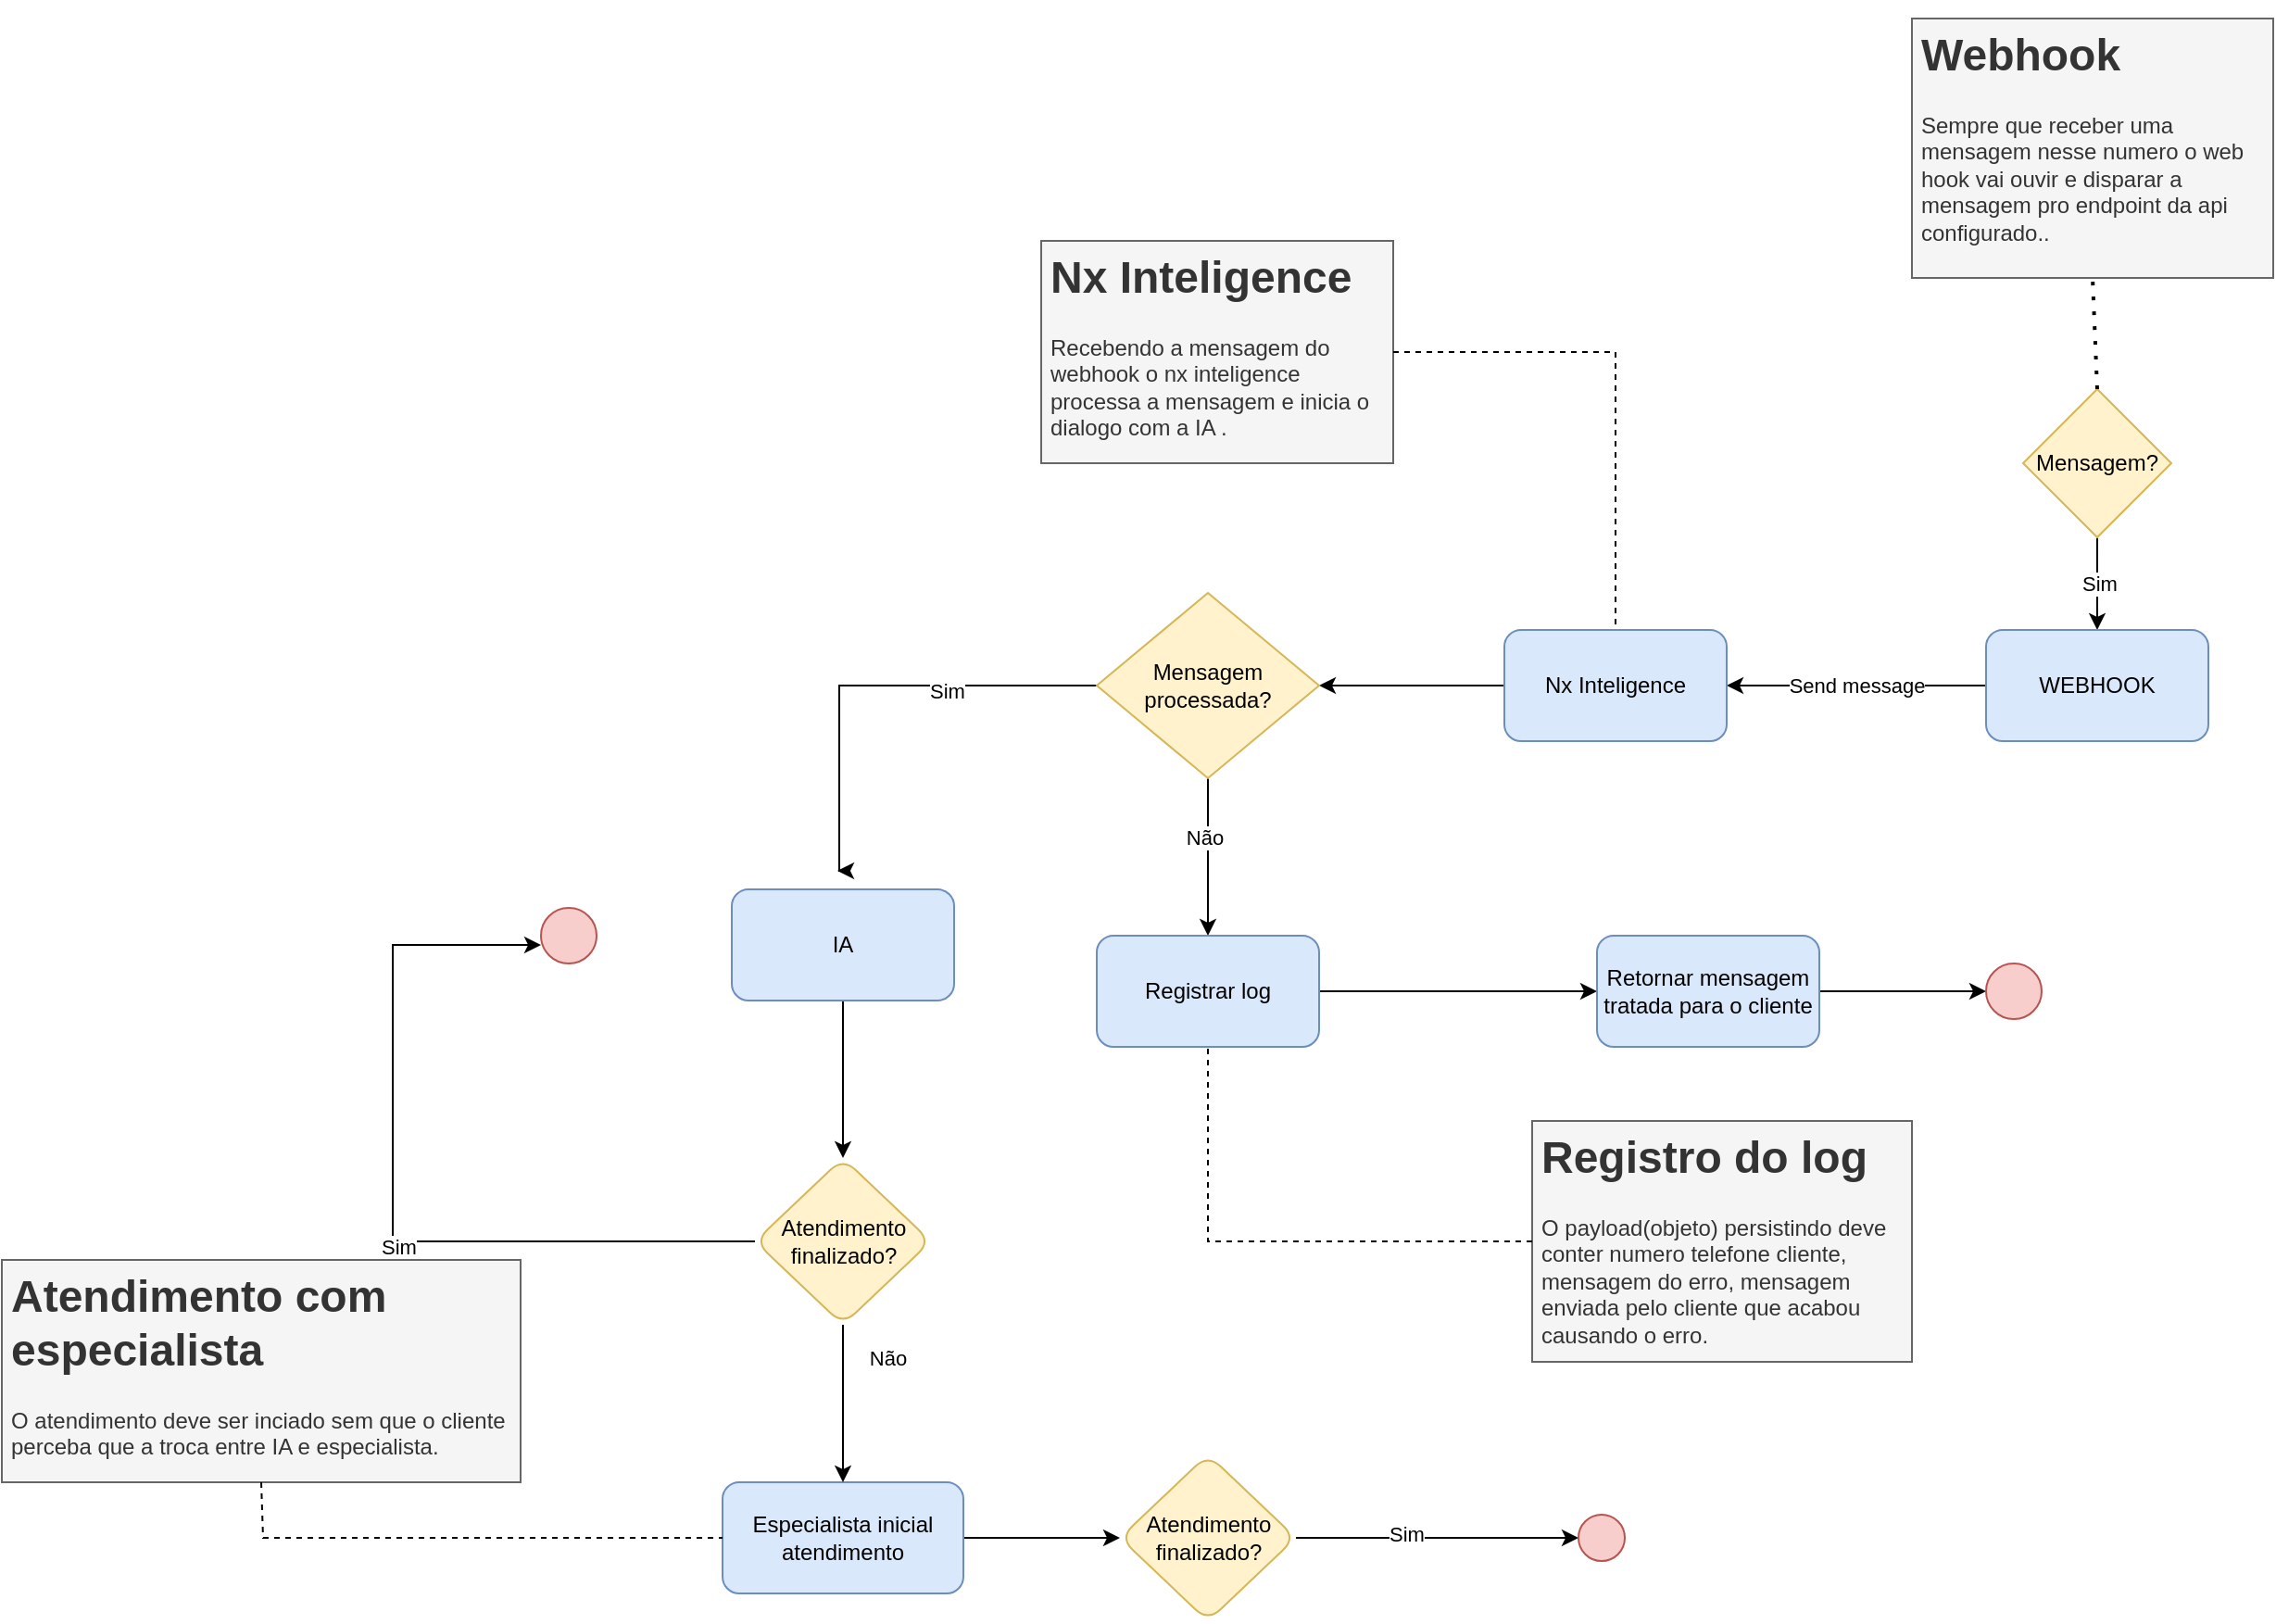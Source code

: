 <mxfile version="21.8.2" type="github">
  <diagram id="C5RBs43oDa-KdzZeNtuy" name="Page-1">
    <mxGraphModel dx="3728" dy="1937" grid="1" gridSize="10" guides="1" tooltips="1" connect="1" arrows="1" fold="1" page="1" pageScale="1" pageWidth="827" pageHeight="1169" math="0" shadow="0">
      <root>
        <mxCell id="WIyWlLk6GJQsqaUBKTNV-0" />
        <mxCell id="WIyWlLk6GJQsqaUBKTNV-1" parent="WIyWlLk6GJQsqaUBKTNV-0" />
        <mxCell id="pcaH_eXFJYUB4sByimKE-9" value="Send message" style="edgeStyle=orthogonalEdgeStyle;rounded=0;orthogonalLoop=1;jettySize=auto;html=1;" parent="WIyWlLk6GJQsqaUBKTNV-1" edge="1">
          <mxGeometry relative="1" as="geometry">
            <mxPoint x="80" y="340" as="targetPoint" />
            <mxPoint x="220" y="340" as="sourcePoint" />
          </mxGeometry>
        </mxCell>
        <mxCell id="pcaH_eXFJYUB4sByimKE-2" value="Sim" style="edgeStyle=orthogonalEdgeStyle;rounded=0;orthogonalLoop=1;jettySize=auto;html=1;entryX=0.5;entryY=0;entryDx=0;entryDy=0;" parent="WIyWlLk6GJQsqaUBKTNV-1" source="pcaH_eXFJYUB4sByimKE-3" edge="1">
          <mxGeometry relative="1" as="geometry">
            <mxPoint x="280" y="310" as="targetPoint" />
          </mxGeometry>
        </mxCell>
        <mxCell id="pcaH_eXFJYUB4sByimKE-1" value="&lt;h1&gt;Webhook&lt;/h1&gt;&lt;p&gt;Sempre que receber uma mensagem nesse numero o web hook vai ouvir e disparar a mensagem pro endpoint da api configurado..&lt;/p&gt;" style="text;html=1;strokeColor=#666666;fillColor=#f5f5f5;spacing=5;spacingTop=-20;whiteSpace=wrap;overflow=hidden;rounded=0;fontColor=#333333;" parent="WIyWlLk6GJQsqaUBKTNV-1" vertex="1">
          <mxGeometry x="180" y="-20" width="195" height="140" as="geometry" />
        </mxCell>
        <mxCell id="pcaH_eXFJYUB4sByimKE-3" value="Mensagem?" style="rhombus;whiteSpace=wrap;html=1;fillColor=#fff2cc;strokeColor=#d6b656;" parent="WIyWlLk6GJQsqaUBKTNV-1" vertex="1">
          <mxGeometry x="240" y="180" width="80" height="80" as="geometry" />
        </mxCell>
        <mxCell id="pcaH_eXFJYUB4sByimKE-25" style="edgeStyle=orthogonalEdgeStyle;rounded=0;orthogonalLoop=1;jettySize=auto;html=1;entryX=1;entryY=0.5;entryDx=0;entryDy=0;exitX=0;exitY=0.5;exitDx=0;exitDy=0;" parent="WIyWlLk6GJQsqaUBKTNV-1" source="pcaH_eXFJYUB4sByimKE-27" target="pcaH_eXFJYUB4sByimKE-50" edge="1">
          <mxGeometry relative="1" as="geometry">
            <mxPoint x="93" y="301.04" as="sourcePoint" />
            <mxPoint x="-160" y="300.04" as="targetPoint" />
            <Array as="points">
              <mxPoint x="-90" y="340" />
              <mxPoint x="-90" y="340" />
            </Array>
          </mxGeometry>
        </mxCell>
        <mxCell id="pcaH_eXFJYUB4sByimKE-20" value="" style="endArrow=none;dashed=1;html=1;dashPattern=1 3;strokeWidth=2;rounded=0;entryX=0.5;entryY=1;entryDx=0;entryDy=0;exitX=0.5;exitY=0;exitDx=0;exitDy=0;" parent="WIyWlLk6GJQsqaUBKTNV-1" source="pcaH_eXFJYUB4sByimKE-3" target="pcaH_eXFJYUB4sByimKE-1" edge="1">
          <mxGeometry width="50" height="50" relative="1" as="geometry">
            <mxPoint x="270" y="180" as="sourcePoint" />
            <mxPoint x="320" y="130" as="targetPoint" />
          </mxGeometry>
        </mxCell>
        <mxCell id="pcaH_eXFJYUB4sByimKE-23" value="&lt;h1&gt;Nx Inteligence&lt;/h1&gt;&lt;p&gt;Recebendo a mensagem do webhook o nx inteligence processa a mensagem e inicia o dialogo com a IA .&lt;/p&gt;" style="text;html=1;strokeColor=#666666;fillColor=#f5f5f5;spacing=5;spacingTop=-20;whiteSpace=wrap;overflow=hidden;rounded=0;fontColor=#333333;" parent="WIyWlLk6GJQsqaUBKTNV-1" vertex="1">
          <mxGeometry x="-290" y="100" width="190" height="120" as="geometry" />
        </mxCell>
        <mxCell id="pcaH_eXFJYUB4sByimKE-24" value="" style="endArrow=none;dashed=1;html=1;rounded=0;entryX=0.5;entryY=0;entryDx=0;entryDy=0;exitX=1;exitY=0.5;exitDx=0;exitDy=0;" parent="WIyWlLk6GJQsqaUBKTNV-1" source="pcaH_eXFJYUB4sByimKE-23" target="pcaH_eXFJYUB4sByimKE-27" edge="1">
          <mxGeometry width="50" height="50" relative="1" as="geometry">
            <mxPoint x="-180" y="258" as="sourcePoint" />
            <mxPoint x="10" y="250" as="targetPoint" />
            <Array as="points">
              <mxPoint x="-100" y="160" />
              <mxPoint x="20" y="160" />
              <mxPoint x="20" y="258" />
            </Array>
          </mxGeometry>
        </mxCell>
        <mxCell id="pcaH_eXFJYUB4sByimKE-26" value="WEBHOOK" style="rounded=1;whiteSpace=wrap;html=1;fillColor=#dae8fc;strokeColor=#6c8ebf;" parent="WIyWlLk6GJQsqaUBKTNV-1" vertex="1">
          <mxGeometry x="220" y="310" width="120" height="60" as="geometry" />
        </mxCell>
        <mxCell id="pcaH_eXFJYUB4sByimKE-27" value="Nx Inteligence" style="rounded=1;whiteSpace=wrap;html=1;fillColor=#dae8fc;strokeColor=#6c8ebf;" parent="WIyWlLk6GJQsqaUBKTNV-1" vertex="1">
          <mxGeometry x="-40" y="310" width="120" height="60" as="geometry" />
        </mxCell>
        <mxCell id="pcaH_eXFJYUB4sByimKE-31" style="edgeStyle=orthogonalEdgeStyle;rounded=0;orthogonalLoop=1;jettySize=auto;html=1;exitX=0.5;exitY=1;exitDx=0;exitDy=0;" parent="WIyWlLk6GJQsqaUBKTNV-1" source="pcaH_eXFJYUB4sByimKE-28" target="pcaH_eXFJYUB4sByimKE-68" edge="1">
          <mxGeometry relative="1" as="geometry">
            <mxPoint x="-397" y="586.5" as="targetPoint" />
          </mxGeometry>
        </mxCell>
        <mxCell id="pcaH_eXFJYUB4sByimKE-28" value="IA" style="rounded=1;whiteSpace=wrap;html=1;fillColor=#dae8fc;strokeColor=#6c8ebf;" parent="WIyWlLk6GJQsqaUBKTNV-1" vertex="1">
          <mxGeometry x="-457" y="450" width="120" height="60" as="geometry" />
        </mxCell>
        <mxCell id="pcaH_eXFJYUB4sByimKE-40" value="" style="edgeStyle=orthogonalEdgeStyle;rounded=0;orthogonalLoop=1;jettySize=auto;html=1;" parent="WIyWlLk6GJQsqaUBKTNV-1" source="pcaH_eXFJYUB4sByimKE-29" target="pcaH_eXFJYUB4sByimKE-39" edge="1">
          <mxGeometry relative="1" as="geometry" />
        </mxCell>
        <mxCell id="pcaH_eXFJYUB4sByimKE-29" value="Especialista inicial atendimento" style="rounded=1;whiteSpace=wrap;html=1;fillColor=#dae8fc;strokeColor=#6c8ebf;" parent="WIyWlLk6GJQsqaUBKTNV-1" vertex="1">
          <mxGeometry x="-462" y="770" width="130" height="60" as="geometry" />
        </mxCell>
        <mxCell id="pcaH_eXFJYUB4sByimKE-33" style="edgeStyle=orthogonalEdgeStyle;rounded=0;orthogonalLoop=1;jettySize=auto;html=1;exitX=0;exitY=0.5;exitDx=0;exitDy=0;" parent="WIyWlLk6GJQsqaUBKTNV-1" source="pcaH_eXFJYUB4sByimKE-68" edge="1">
          <mxGeometry relative="1" as="geometry">
            <mxPoint x="-560" y="480" as="targetPoint" />
            <mxPoint x="-437" y="626.5" as="sourcePoint" />
            <Array as="points">
              <mxPoint x="-640" y="640" />
              <mxPoint x="-640" y="480" />
            </Array>
          </mxGeometry>
        </mxCell>
        <mxCell id="pcaH_eXFJYUB4sByimKE-34" value="Sim&lt;br&gt;" style="edgeLabel;html=1;align=center;verticalAlign=middle;resizable=0;points=[];" parent="pcaH_eXFJYUB4sByimKE-33" vertex="1" connectable="0">
          <mxGeometry x="-0.113" y="3" relative="1" as="geometry">
            <mxPoint as="offset" />
          </mxGeometry>
        </mxCell>
        <mxCell id="pcaH_eXFJYUB4sByimKE-35" style="edgeStyle=orthogonalEdgeStyle;rounded=0;orthogonalLoop=1;jettySize=auto;html=1;entryX=0.5;entryY=0;entryDx=0;entryDy=0;exitX=0.5;exitY=1;exitDx=0;exitDy=0;" parent="WIyWlLk6GJQsqaUBKTNV-1" source="pcaH_eXFJYUB4sByimKE-68" target="pcaH_eXFJYUB4sByimKE-29" edge="1">
          <mxGeometry relative="1" as="geometry">
            <mxPoint x="-350" y="621.5" as="targetPoint" />
            <mxPoint x="-380" y="716" as="sourcePoint" />
            <Array as="points">
              <mxPoint x="-397" y="760" />
            </Array>
          </mxGeometry>
        </mxCell>
        <mxCell id="pcaH_eXFJYUB4sByimKE-36" value="Não" style="edgeLabel;html=1;align=center;verticalAlign=middle;resizable=0;points=[];" parent="pcaH_eXFJYUB4sByimKE-35" vertex="1" connectable="0">
          <mxGeometry x="-0.333" y="-1" relative="1" as="geometry">
            <mxPoint x="25" y="-11" as="offset" />
          </mxGeometry>
        </mxCell>
        <mxCell id="pcaH_eXFJYUB4sByimKE-43" value="" style="edgeStyle=orthogonalEdgeStyle;rounded=0;orthogonalLoop=1;jettySize=auto;html=1;" parent="WIyWlLk6GJQsqaUBKTNV-1" source="pcaH_eXFJYUB4sByimKE-39" target="pcaH_eXFJYUB4sByimKE-42" edge="1">
          <mxGeometry relative="1" as="geometry" />
        </mxCell>
        <mxCell id="pcaH_eXFJYUB4sByimKE-44" value="Sim" style="edgeLabel;html=1;align=center;verticalAlign=middle;resizable=0;points=[];" parent="pcaH_eXFJYUB4sByimKE-43" vertex="1" connectable="0">
          <mxGeometry x="-0.234" y="2" relative="1" as="geometry">
            <mxPoint x="1" as="offset" />
          </mxGeometry>
        </mxCell>
        <mxCell id="pcaH_eXFJYUB4sByimKE-39" value="Atendimento finalizado?" style="rhombus;whiteSpace=wrap;html=1;rounded=1;fillColor=#fff2cc;strokeColor=#d6b656;arcSize=19;" parent="WIyWlLk6GJQsqaUBKTNV-1" vertex="1">
          <mxGeometry x="-247.5" y="755" width="95" height="90" as="geometry" />
        </mxCell>
        <mxCell id="pcaH_eXFJYUB4sByimKE-42" value="" style="ellipse;whiteSpace=wrap;html=1;rounded=1;fillColor=#f8cecc;strokeColor=#b85450;" parent="WIyWlLk6GJQsqaUBKTNV-1" vertex="1">
          <mxGeometry y="787.5" width="25" height="25" as="geometry" />
        </mxCell>
        <mxCell id="pcaH_eXFJYUB4sByimKE-51" style="edgeStyle=orthogonalEdgeStyle;rounded=0;orthogonalLoop=1;jettySize=auto;html=1;exitX=0;exitY=0.5;exitDx=0;exitDy=0;" parent="WIyWlLk6GJQsqaUBKTNV-1" source="pcaH_eXFJYUB4sByimKE-50" edge="1">
          <mxGeometry relative="1" as="geometry">
            <mxPoint x="-400" y="440.0" as="targetPoint" />
            <mxPoint x="-349.929" y="330.059" as="sourcePoint" />
            <Array as="points">
              <mxPoint x="-399" y="340" />
            </Array>
          </mxGeometry>
        </mxCell>
        <mxCell id="pcaH_eXFJYUB4sByimKE-52" value="Sim" style="edgeLabel;html=1;align=center;verticalAlign=middle;resizable=0;points=[];" parent="pcaH_eXFJYUB4sByimKE-51" vertex="1" connectable="0">
          <mxGeometry x="-0.327" y="3" relative="1" as="geometry">
            <mxPoint as="offset" />
          </mxGeometry>
        </mxCell>
        <mxCell id="pcaH_eXFJYUB4sByimKE-55" style="edgeStyle=orthogonalEdgeStyle;rounded=0;orthogonalLoop=1;jettySize=auto;html=1;exitX=0.5;exitY=1;exitDx=0;exitDy=0;" parent="WIyWlLk6GJQsqaUBKTNV-1" source="pcaH_eXFJYUB4sByimKE-50" target="pcaH_eXFJYUB4sByimKE-54" edge="1">
          <mxGeometry relative="1" as="geometry" />
        </mxCell>
        <mxCell id="pcaH_eXFJYUB4sByimKE-56" value="Não" style="edgeLabel;html=1;align=center;verticalAlign=middle;resizable=0;points=[];" parent="pcaH_eXFJYUB4sByimKE-55" vertex="1" connectable="0">
          <mxGeometry x="-0.262" y="-2" relative="1" as="geometry">
            <mxPoint as="offset" />
          </mxGeometry>
        </mxCell>
        <mxCell id="pcaH_eXFJYUB4sByimKE-50" value="Mensagem processada?" style="rhombus;whiteSpace=wrap;html=1;fillColor=#fff2cc;strokeColor=#d6b656;" parent="WIyWlLk6GJQsqaUBKTNV-1" vertex="1">
          <mxGeometry x="-260" y="290" width="120" height="100" as="geometry" />
        </mxCell>
        <mxCell id="pcaH_eXFJYUB4sByimKE-58" value="" style="edgeStyle=orthogonalEdgeStyle;rounded=0;orthogonalLoop=1;jettySize=auto;html=1;" parent="WIyWlLk6GJQsqaUBKTNV-1" source="pcaH_eXFJYUB4sByimKE-54" target="pcaH_eXFJYUB4sByimKE-57" edge="1">
          <mxGeometry relative="1" as="geometry" />
        </mxCell>
        <mxCell id="pcaH_eXFJYUB4sByimKE-54" value="Registrar log" style="rounded=1;whiteSpace=wrap;html=1;fillColor=#dae8fc;strokeColor=#6c8ebf;" parent="WIyWlLk6GJQsqaUBKTNV-1" vertex="1">
          <mxGeometry x="-260" y="475" width="120" height="60" as="geometry" />
        </mxCell>
        <mxCell id="pcaH_eXFJYUB4sByimKE-60" value="" style="edgeStyle=orthogonalEdgeStyle;rounded=0;orthogonalLoop=1;jettySize=auto;html=1;" parent="WIyWlLk6GJQsqaUBKTNV-1" source="pcaH_eXFJYUB4sByimKE-57" target="pcaH_eXFJYUB4sByimKE-59" edge="1">
          <mxGeometry relative="1" as="geometry" />
        </mxCell>
        <mxCell id="pcaH_eXFJYUB4sByimKE-57" value="Retornar mensagem tratada para o cliente" style="whiteSpace=wrap;html=1;rounded=1;fillColor=#dae8fc;strokeColor=#6c8ebf;" parent="WIyWlLk6GJQsqaUBKTNV-1" vertex="1">
          <mxGeometry x="10" y="475" width="120" height="60" as="geometry" />
        </mxCell>
        <mxCell id="pcaH_eXFJYUB4sByimKE-59" value="" style="ellipse;whiteSpace=wrap;html=1;rounded=1;fillColor=#f8cecc;strokeColor=#b85450;" parent="WIyWlLk6GJQsqaUBKTNV-1" vertex="1">
          <mxGeometry x="220" y="490" width="30" height="30" as="geometry" />
        </mxCell>
        <mxCell id="pcaH_eXFJYUB4sByimKE-61" value="&lt;h1&gt;Atendimento com especialista&lt;/h1&gt;&lt;p&gt;O atendimento deve ser inciado sem que o cliente perceba que a troca entre IA e especialista.&lt;/p&gt;" style="text;html=1;strokeColor=#666666;fillColor=#f5f5f5;spacing=5;spacingTop=-20;whiteSpace=wrap;overflow=hidden;rounded=0;fontColor=#333333;" parent="WIyWlLk6GJQsqaUBKTNV-1" vertex="1">
          <mxGeometry x="-851" y="650" width="280" height="120" as="geometry" />
        </mxCell>
        <mxCell id="pcaH_eXFJYUB4sByimKE-63" value="" style="endArrow=none;dashed=1;html=1;rounded=0;exitX=0.5;exitY=1;exitDx=0;exitDy=0;entryX=0;entryY=0.5;entryDx=0;entryDy=0;" parent="WIyWlLk6GJQsqaUBKTNV-1" source="pcaH_eXFJYUB4sByimKE-61" target="pcaH_eXFJYUB4sByimKE-29" edge="1">
          <mxGeometry width="50" height="50" relative="1" as="geometry">
            <mxPoint x="-804" y="905" as="sourcePoint" />
            <mxPoint x="-413" y="855" as="targetPoint" />
            <Array as="points">
              <mxPoint x="-710" y="800" />
              <mxPoint x="-560" y="800" />
            </Array>
          </mxGeometry>
        </mxCell>
        <mxCell id="pcaH_eXFJYUB4sByimKE-68" value="Atendimento finalizado?" style="rhombus;whiteSpace=wrap;html=1;rounded=1;fillColor=#fff2cc;strokeColor=#d6b656;arcSize=19;" parent="WIyWlLk6GJQsqaUBKTNV-1" vertex="1">
          <mxGeometry x="-444.5" y="595" width="95" height="90" as="geometry" />
        </mxCell>
        <mxCell id="pcaH_eXFJYUB4sByimKE-73" value="&lt;h1&gt;Registro do log&lt;/h1&gt;&lt;p&gt;O payload(objeto) persistindo deve conter numero telefone cliente, mensagem do erro, mensagem enviada pelo cliente que acabou causando o erro.&lt;/p&gt;" style="text;html=1;strokeColor=#666666;fillColor=#f5f5f5;spacing=5;spacingTop=-20;whiteSpace=wrap;overflow=hidden;rounded=0;fontColor=#333333;" parent="WIyWlLk6GJQsqaUBKTNV-1" vertex="1">
          <mxGeometry x="-25" y="575" width="205" height="130" as="geometry" />
        </mxCell>
        <mxCell id="pcaH_eXFJYUB4sByimKE-75" value="" style="endArrow=none;dashed=1;html=1;rounded=0;entryX=0.5;entryY=1;entryDx=0;entryDy=0;exitX=0;exitY=0.5;exitDx=0;exitDy=0;" parent="WIyWlLk6GJQsqaUBKTNV-1" source="pcaH_eXFJYUB4sByimKE-73" target="pcaH_eXFJYUB4sByimKE-54" edge="1">
          <mxGeometry width="50" height="50" relative="1" as="geometry">
            <mxPoint x="-90" y="670" as="sourcePoint" />
            <mxPoint x="-40" y="620" as="targetPoint" />
            <Array as="points">
              <mxPoint x="-200" y="640" />
            </Array>
          </mxGeometry>
        </mxCell>
        <mxCell id="pcaH_eXFJYUB4sByimKE-76" value="" style="ellipse;whiteSpace=wrap;html=1;fillColor=#f8cecc;strokeColor=#b85450;" parent="WIyWlLk6GJQsqaUBKTNV-1" vertex="1">
          <mxGeometry x="-560" y="460" width="30" height="30" as="geometry" />
        </mxCell>
      </root>
    </mxGraphModel>
  </diagram>
</mxfile>
